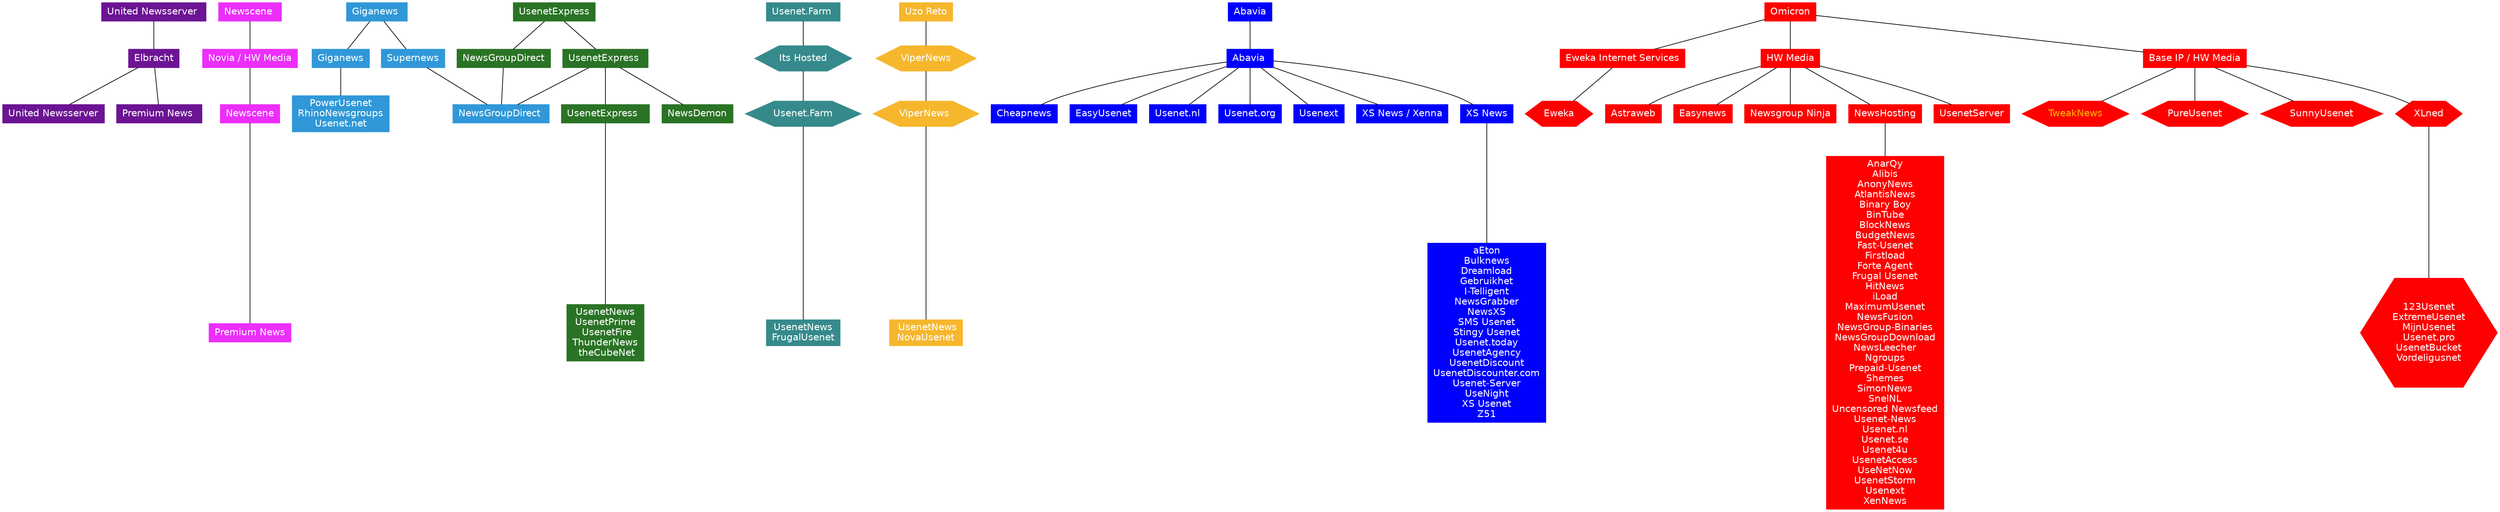 # https://edotor.net/
graph graphname {
bgcolor=white  	#background color
rankdir=TB 		#direction of graph, eg LR is Left-to-Right ,TB is Top-to-Bottom
node [shape = box  style=filled fontcolor=white height=.37 fontname=Helvetica] #these effect everything below unless overridden by another "node[]" statement
edge [color=black] #the edge is the lines between company/backbone/provider reseller
    node [color="#6c1494"] #we change the colour of each company, eg omicron is "red"
"United Newsserver " --	"Elbracht"
"Elbracht" -- "United Newsserver"
"Elbracht" -- "Premium News "
     
    node [color="#ec2efa"]
"Newscene " -- "Novia / HW Media" -- "Newscene" -- "Premium News"
 
    node [color="#3098d8"]
"Giganews " --	"Giganews" -- "PowerUsenet\nRhinoNewsgroups\nUsenet.net"
"Giganews " -- "Supernews" -- "NewsGroupDirect "

    node [color="#368a8b"]
"Usenet.Farm " -- {node[shape=hexagon]"Its Hosted"} -- {node[shape=hexagon]"Usenet.Farm"} -- "UsenetNews\nFrugalUsenet" #the "{node[shape=folder fontcolor=orange]"Usenet.Farm"}" is for marking something as NTD
 
    node [color="#f6b72d"]
"Uzo Reto" -- {node[shape=hexagon]"ViperNews"} -- {node[shape=hexagon]"ViperNews "} -- " UsenetNews\nNovaUsenet"
 
    node [color="#2a7325"]
"UsenetExpress" -- "UsenetExpress " -- "UsenetExpress  " -- "UsenetNews\nUsenetPrime\n UsenetFire\nThunderNews\n theCubeNet"
"UsenetExpress " -- "NewsDemon"
"UsenetExpress " -- "NewsGroupDirect "
"UsenetExpress" -- "NewsGroupDirect" -- "NewsGroupDirect "
 
    node [color=blue]
"Abavia" -- "Abavia " -- "Cheapnews"
"Abavia " -- "EasyUsenet"
"Abavia " -- "Usenet.nl"
"Abavia " -- "Usenet.org"
"Abavia " -- "Usenext"
"Abavia " -- "XS News / Xenna"
"Abavia " -- "XS News"
"XS News" -- "aEton\nBulknews\nDreamload\nGebruikhet\nI-Telligent\nNewsGrabber\nNewsXS\nSMS Usenet\nStingy Usenet\nUsenet.today\nUsenetAgency\nUsenetDiscount\nUsenetDiscounter.com\nUsenet-Server\nUseNight\nXS Usenet\nZ51"
 
    node [color=red]
"Omicron" --  "Eweka Internet Services" -- {node[shape=hexagon] Eweka}
"Omicron" -- "HW Media"
"HW Media" -- "Astraweb"
"HW Media" -- "Easynews"
"HW Media" -- "Newsgroup Ninja"
"HW Media" -- "NewsHosting"
"HW Media" -- "UsenetServer"
"NewsHosting" -- "AnarQy\nAlibis\nAnonyNews\nAtlantisNews\nBinary Boy\nBinTube\nBlockNews\nBudgetNews\nFast-Usenet\nFirstload\nForte Agent\nFrugal Usenet\nHitNews\niLoad\nMaximumUsenet\nNewsFusion\nNewsGroup-Binaries\nNewsGroupDownload\nNewsLeecher\nNgroups\nPrepaid-Usenet\nShemes\nSimonNews\nSnelNL\nUncensored Newsfeed\nUsenet-News\nUsenet.nl\nUsenet.se\nUsenet4u\nUsenetAccess\nUseNetNow\nUsenetStorm\nUsenext\nXenNews"
 
"Omicron" -- "Base IP / HW Media"
"Base IP / HW Media"
node[shape=hexagon fontcolor="#ffb700"]
"Base IP / HW Media" -- "TweakNews"
node[fontcolor=white]
"Base IP / HW Media" -- "PureUsenet"
"Base IP / HW Media" -- "SunnyUsenet"
"Base IP / HW Media" -- "XLned"
"XLned" -- "123Usenet\nExtremeUsenet\nMijnUsenet\nUsenet.pro\nUsenetBucket\nVordeligusnet"
}
